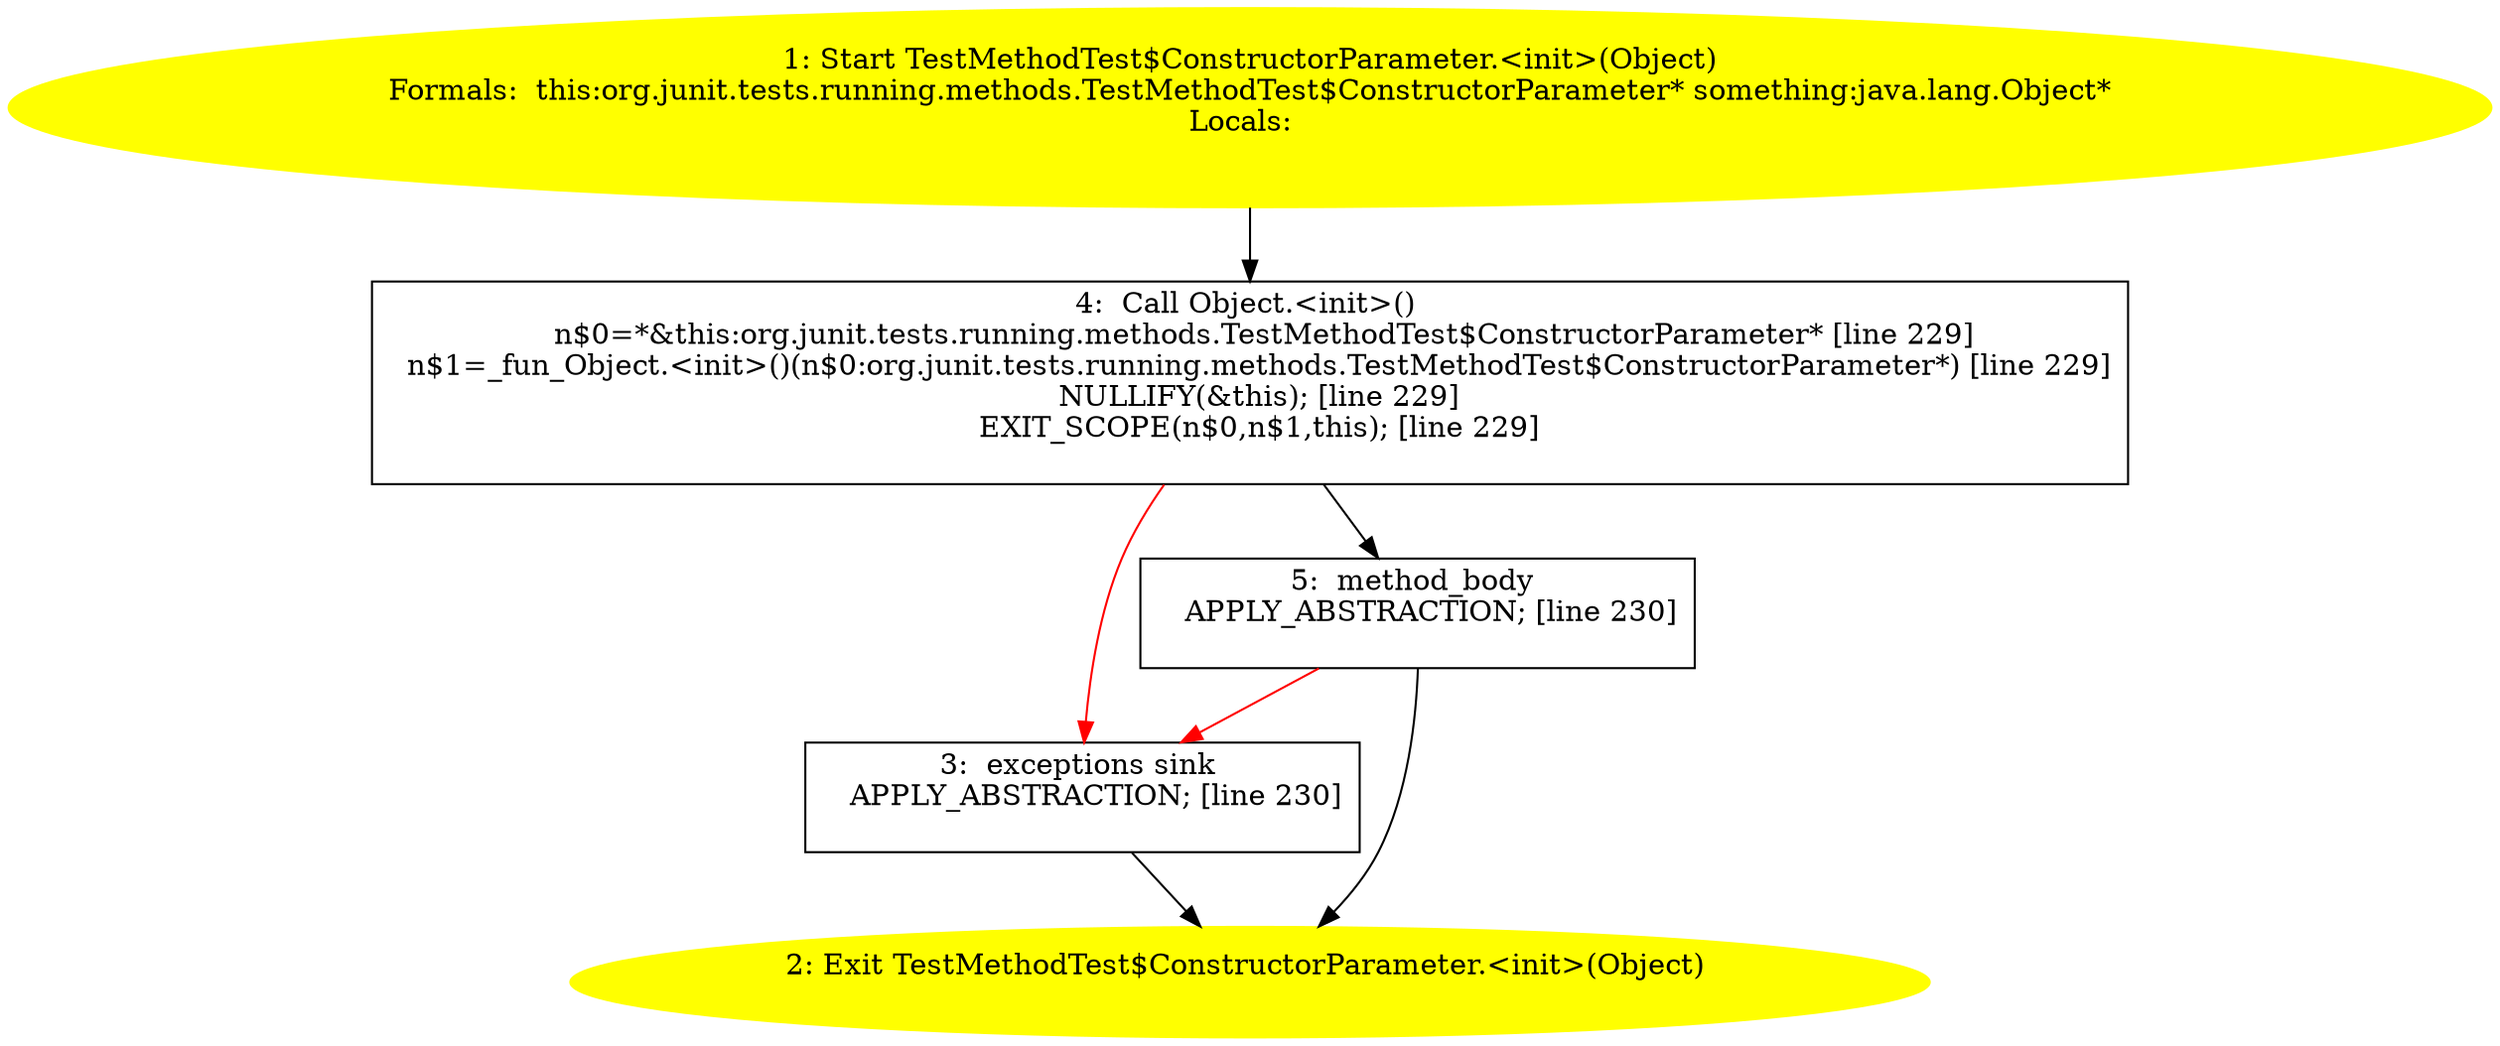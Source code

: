 /* @generated */
digraph cfg {
"org.junit.tests.running.methods.TestMethodTest$ConstructorParameter.<init>(java.lang.Object).342f62840b5689b60f2577806418b420_1" [label="1: Start TestMethodTest$ConstructorParameter.<init>(Object)\nFormals:  this:org.junit.tests.running.methods.TestMethodTest$ConstructorParameter* something:java.lang.Object*\nLocals:  \n  " color=yellow style=filled]
	

	 "org.junit.tests.running.methods.TestMethodTest$ConstructorParameter.<init>(java.lang.Object).342f62840b5689b60f2577806418b420_1" -> "org.junit.tests.running.methods.TestMethodTest$ConstructorParameter.<init>(java.lang.Object).342f62840b5689b60f2577806418b420_4" ;
"org.junit.tests.running.methods.TestMethodTest$ConstructorParameter.<init>(java.lang.Object).342f62840b5689b60f2577806418b420_2" [label="2: Exit TestMethodTest$ConstructorParameter.<init>(Object) \n  " color=yellow style=filled]
	

"org.junit.tests.running.methods.TestMethodTest$ConstructorParameter.<init>(java.lang.Object).342f62840b5689b60f2577806418b420_3" [label="3:  exceptions sink \n   APPLY_ABSTRACTION; [line 230]\n " shape="box"]
	

	 "org.junit.tests.running.methods.TestMethodTest$ConstructorParameter.<init>(java.lang.Object).342f62840b5689b60f2577806418b420_3" -> "org.junit.tests.running.methods.TestMethodTest$ConstructorParameter.<init>(java.lang.Object).342f62840b5689b60f2577806418b420_2" ;
"org.junit.tests.running.methods.TestMethodTest$ConstructorParameter.<init>(java.lang.Object).342f62840b5689b60f2577806418b420_4" [label="4:  Call Object.<init>() \n   n$0=*&this:org.junit.tests.running.methods.TestMethodTest$ConstructorParameter* [line 229]\n  n$1=_fun_Object.<init>()(n$0:org.junit.tests.running.methods.TestMethodTest$ConstructorParameter*) [line 229]\n  NULLIFY(&this); [line 229]\n  EXIT_SCOPE(n$0,n$1,this); [line 229]\n " shape="box"]
	

	 "org.junit.tests.running.methods.TestMethodTest$ConstructorParameter.<init>(java.lang.Object).342f62840b5689b60f2577806418b420_4" -> "org.junit.tests.running.methods.TestMethodTest$ConstructorParameter.<init>(java.lang.Object).342f62840b5689b60f2577806418b420_5" ;
	 "org.junit.tests.running.methods.TestMethodTest$ConstructorParameter.<init>(java.lang.Object).342f62840b5689b60f2577806418b420_4" -> "org.junit.tests.running.methods.TestMethodTest$ConstructorParameter.<init>(java.lang.Object).342f62840b5689b60f2577806418b420_3" [color="red" ];
"org.junit.tests.running.methods.TestMethodTest$ConstructorParameter.<init>(java.lang.Object).342f62840b5689b60f2577806418b420_5" [label="5:  method_body \n   APPLY_ABSTRACTION; [line 230]\n " shape="box"]
	

	 "org.junit.tests.running.methods.TestMethodTest$ConstructorParameter.<init>(java.lang.Object).342f62840b5689b60f2577806418b420_5" -> "org.junit.tests.running.methods.TestMethodTest$ConstructorParameter.<init>(java.lang.Object).342f62840b5689b60f2577806418b420_2" ;
	 "org.junit.tests.running.methods.TestMethodTest$ConstructorParameter.<init>(java.lang.Object).342f62840b5689b60f2577806418b420_5" -> "org.junit.tests.running.methods.TestMethodTest$ConstructorParameter.<init>(java.lang.Object).342f62840b5689b60f2577806418b420_3" [color="red" ];
}
